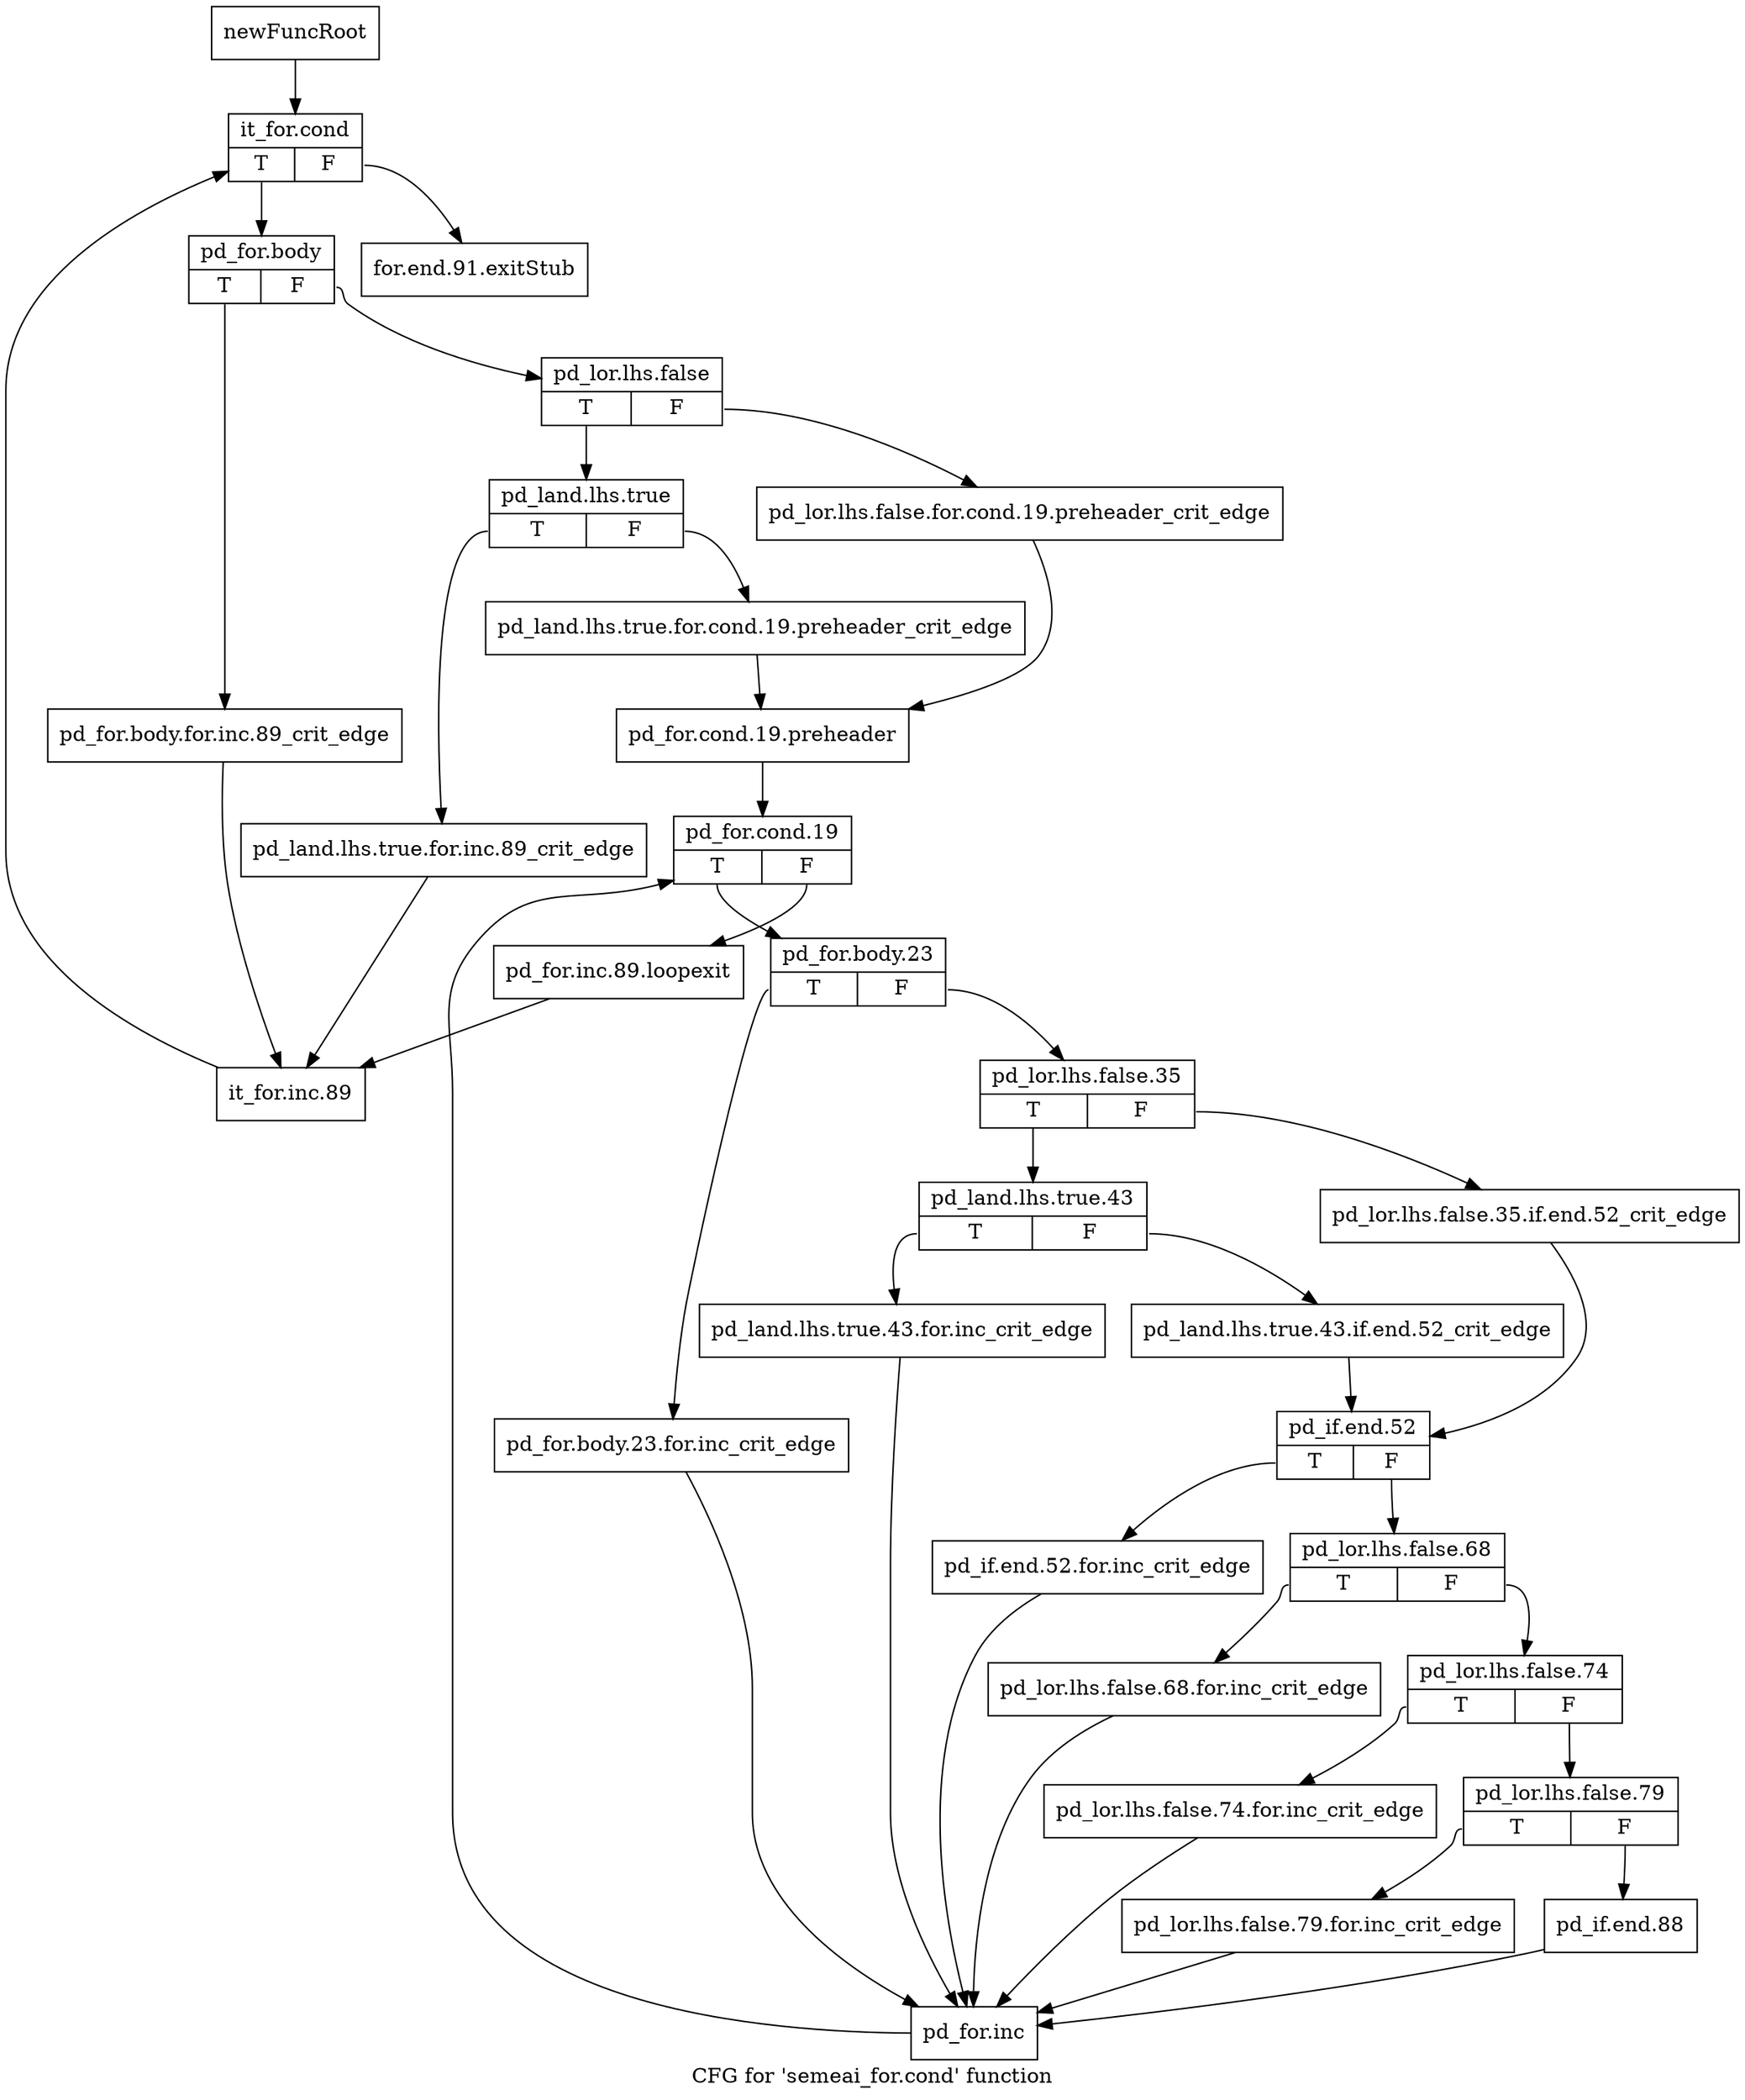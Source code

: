 digraph "CFG for 'semeai_for.cond' function" {
	label="CFG for 'semeai_for.cond' function";

	Node0x4520ba0 [shape=record,label="{newFuncRoot}"];
	Node0x4520ba0 -> Node0x4520c40;
	Node0x4520bf0 [shape=record,label="{for.end.91.exitStub}"];
	Node0x4520c40 [shape=record,label="{it_for.cond|{<s0>T|<s1>F}}"];
	Node0x4520c40:s0 -> Node0x4520c90;
	Node0x4520c40:s1 -> Node0x4520bf0;
	Node0x4520c90 [shape=record,label="{pd_for.body|{<s0>T|<s1>F}}"];
	Node0x4520c90:s0 -> Node0x45214b0;
	Node0x4520c90:s1 -> Node0x4520ce0;
	Node0x4520ce0 [shape=record,label="{pd_lor.lhs.false|{<s0>T|<s1>F}}"];
	Node0x4520ce0:s0 -> Node0x4520d80;
	Node0x4520ce0:s1 -> Node0x4520d30;
	Node0x4520d30 [shape=record,label="{pd_lor.lhs.false.for.cond.19.preheader_crit_edge}"];
	Node0x4520d30 -> Node0x4520e20;
	Node0x4520d80 [shape=record,label="{pd_land.lhs.true|{<s0>T|<s1>F}}"];
	Node0x4520d80:s0 -> Node0x4521460;
	Node0x4520d80:s1 -> Node0x4520dd0;
	Node0x4520dd0 [shape=record,label="{pd_land.lhs.true.for.cond.19.preheader_crit_edge}"];
	Node0x4520dd0 -> Node0x4520e20;
	Node0x4520e20 [shape=record,label="{pd_for.cond.19.preheader}"];
	Node0x4520e20 -> Node0x4520e70;
	Node0x4520e70 [shape=record,label="{pd_for.cond.19|{<s0>T|<s1>F}}"];
	Node0x4520e70:s0 -> Node0x4520f10;
	Node0x4520e70:s1 -> Node0x4520ec0;
	Node0x4520ec0 [shape=record,label="{pd_for.inc.89.loopexit}"];
	Node0x4520ec0 -> Node0x4521500;
	Node0x4520f10 [shape=record,label="{pd_for.body.23|{<s0>T|<s1>F}}"];
	Node0x4520f10:s0 -> Node0x45213c0;
	Node0x4520f10:s1 -> Node0x4520f60;
	Node0x4520f60 [shape=record,label="{pd_lor.lhs.false.35|{<s0>T|<s1>F}}"];
	Node0x4520f60:s0 -> Node0x4521000;
	Node0x4520f60:s1 -> Node0x4520fb0;
	Node0x4520fb0 [shape=record,label="{pd_lor.lhs.false.35.if.end.52_crit_edge}"];
	Node0x4520fb0 -> Node0x45210a0;
	Node0x4521000 [shape=record,label="{pd_land.lhs.true.43|{<s0>T|<s1>F}}"];
	Node0x4521000:s0 -> Node0x4521370;
	Node0x4521000:s1 -> Node0x4521050;
	Node0x4521050 [shape=record,label="{pd_land.lhs.true.43.if.end.52_crit_edge}"];
	Node0x4521050 -> Node0x45210a0;
	Node0x45210a0 [shape=record,label="{pd_if.end.52|{<s0>T|<s1>F}}"];
	Node0x45210a0:s0 -> Node0x4521320;
	Node0x45210a0:s1 -> Node0x45210f0;
	Node0x45210f0 [shape=record,label="{pd_lor.lhs.false.68|{<s0>T|<s1>F}}"];
	Node0x45210f0:s0 -> Node0x45212d0;
	Node0x45210f0:s1 -> Node0x4521140;
	Node0x4521140 [shape=record,label="{pd_lor.lhs.false.74|{<s0>T|<s1>F}}"];
	Node0x4521140:s0 -> Node0x4521280;
	Node0x4521140:s1 -> Node0x4521190;
	Node0x4521190 [shape=record,label="{pd_lor.lhs.false.79|{<s0>T|<s1>F}}"];
	Node0x4521190:s0 -> Node0x4521230;
	Node0x4521190:s1 -> Node0x45211e0;
	Node0x45211e0 [shape=record,label="{pd_if.end.88}"];
	Node0x45211e0 -> Node0x4521410;
	Node0x4521230 [shape=record,label="{pd_lor.lhs.false.79.for.inc_crit_edge}"];
	Node0x4521230 -> Node0x4521410;
	Node0x4521280 [shape=record,label="{pd_lor.lhs.false.74.for.inc_crit_edge}"];
	Node0x4521280 -> Node0x4521410;
	Node0x45212d0 [shape=record,label="{pd_lor.lhs.false.68.for.inc_crit_edge}"];
	Node0x45212d0 -> Node0x4521410;
	Node0x4521320 [shape=record,label="{pd_if.end.52.for.inc_crit_edge}"];
	Node0x4521320 -> Node0x4521410;
	Node0x4521370 [shape=record,label="{pd_land.lhs.true.43.for.inc_crit_edge}"];
	Node0x4521370 -> Node0x4521410;
	Node0x45213c0 [shape=record,label="{pd_for.body.23.for.inc_crit_edge}"];
	Node0x45213c0 -> Node0x4521410;
	Node0x4521410 [shape=record,label="{pd_for.inc}"];
	Node0x4521410 -> Node0x4520e70;
	Node0x4521460 [shape=record,label="{pd_land.lhs.true.for.inc.89_crit_edge}"];
	Node0x4521460 -> Node0x4521500;
	Node0x45214b0 [shape=record,label="{pd_for.body.for.inc.89_crit_edge}"];
	Node0x45214b0 -> Node0x4521500;
	Node0x4521500 [shape=record,label="{it_for.inc.89}"];
	Node0x4521500 -> Node0x4520c40;
}

